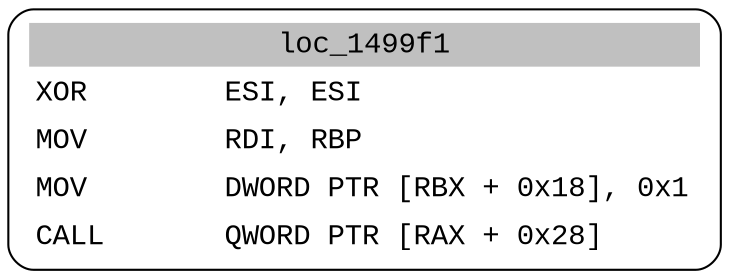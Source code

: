 digraph asm_graph {
1941 [
shape="Mrecord" fontname="Courier New"label =<<table border="0" cellborder="0" cellpadding="3"><tr><td align="center" colspan="2" bgcolor="grey">loc_1499f1</td></tr><tr><td align="left">XOR        ESI, ESI</td></tr><tr><td align="left">MOV        RDI, RBP</td></tr><tr><td align="left">MOV        DWORD PTR [RBX + 0x18], 0x1</td></tr><tr><td align="left">CALL       QWORD PTR [RAX + 0x28]</td></tr></table>> ];
}